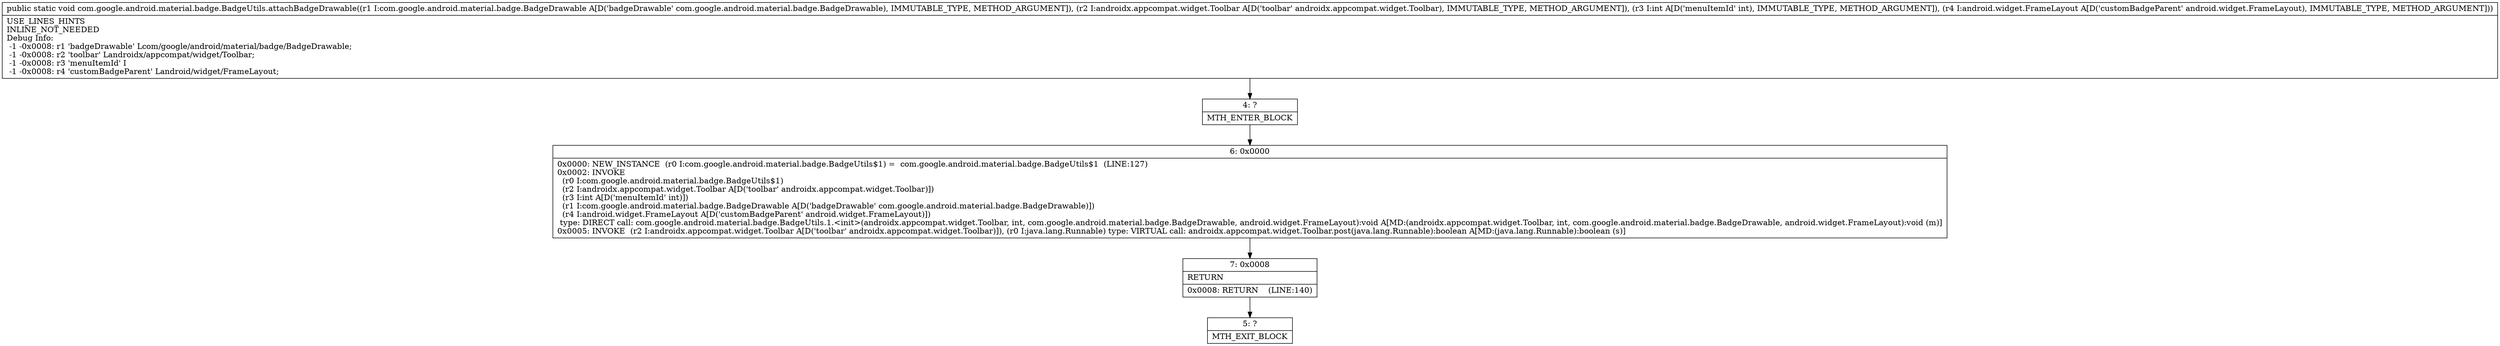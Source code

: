 digraph "CFG forcom.google.android.material.badge.BadgeUtils.attachBadgeDrawable(Lcom\/google\/android\/material\/badge\/BadgeDrawable;Landroidx\/appcompat\/widget\/Toolbar;ILandroid\/widget\/FrameLayout;)V" {
Node_4 [shape=record,label="{4\:\ ?|MTH_ENTER_BLOCK\l}"];
Node_6 [shape=record,label="{6\:\ 0x0000|0x0000: NEW_INSTANCE  (r0 I:com.google.android.material.badge.BadgeUtils$1) =  com.google.android.material.badge.BadgeUtils$1  (LINE:127)\l0x0002: INVOKE  \l  (r0 I:com.google.android.material.badge.BadgeUtils$1)\l  (r2 I:androidx.appcompat.widget.Toolbar A[D('toolbar' androidx.appcompat.widget.Toolbar)])\l  (r3 I:int A[D('menuItemId' int)])\l  (r1 I:com.google.android.material.badge.BadgeDrawable A[D('badgeDrawable' com.google.android.material.badge.BadgeDrawable)])\l  (r4 I:android.widget.FrameLayout A[D('customBadgeParent' android.widget.FrameLayout)])\l type: DIRECT call: com.google.android.material.badge.BadgeUtils.1.\<init\>(androidx.appcompat.widget.Toolbar, int, com.google.android.material.badge.BadgeDrawable, android.widget.FrameLayout):void A[MD:(androidx.appcompat.widget.Toolbar, int, com.google.android.material.badge.BadgeDrawable, android.widget.FrameLayout):void (m)]\l0x0005: INVOKE  (r2 I:androidx.appcompat.widget.Toolbar A[D('toolbar' androidx.appcompat.widget.Toolbar)]), (r0 I:java.lang.Runnable) type: VIRTUAL call: androidx.appcompat.widget.Toolbar.post(java.lang.Runnable):boolean A[MD:(java.lang.Runnable):boolean (s)]\l}"];
Node_7 [shape=record,label="{7\:\ 0x0008|RETURN\l|0x0008: RETURN    (LINE:140)\l}"];
Node_5 [shape=record,label="{5\:\ ?|MTH_EXIT_BLOCK\l}"];
MethodNode[shape=record,label="{public static void com.google.android.material.badge.BadgeUtils.attachBadgeDrawable((r1 I:com.google.android.material.badge.BadgeDrawable A[D('badgeDrawable' com.google.android.material.badge.BadgeDrawable), IMMUTABLE_TYPE, METHOD_ARGUMENT]), (r2 I:androidx.appcompat.widget.Toolbar A[D('toolbar' androidx.appcompat.widget.Toolbar), IMMUTABLE_TYPE, METHOD_ARGUMENT]), (r3 I:int A[D('menuItemId' int), IMMUTABLE_TYPE, METHOD_ARGUMENT]), (r4 I:android.widget.FrameLayout A[D('customBadgeParent' android.widget.FrameLayout), IMMUTABLE_TYPE, METHOD_ARGUMENT]))  | USE_LINES_HINTS\lINLINE_NOT_NEEDED\lDebug Info:\l  \-1 \-0x0008: r1 'badgeDrawable' Lcom\/google\/android\/material\/badge\/BadgeDrawable;\l  \-1 \-0x0008: r2 'toolbar' Landroidx\/appcompat\/widget\/Toolbar;\l  \-1 \-0x0008: r3 'menuItemId' I\l  \-1 \-0x0008: r4 'customBadgeParent' Landroid\/widget\/FrameLayout;\l}"];
MethodNode -> Node_4;Node_4 -> Node_6;
Node_6 -> Node_7;
Node_7 -> Node_5;
}

